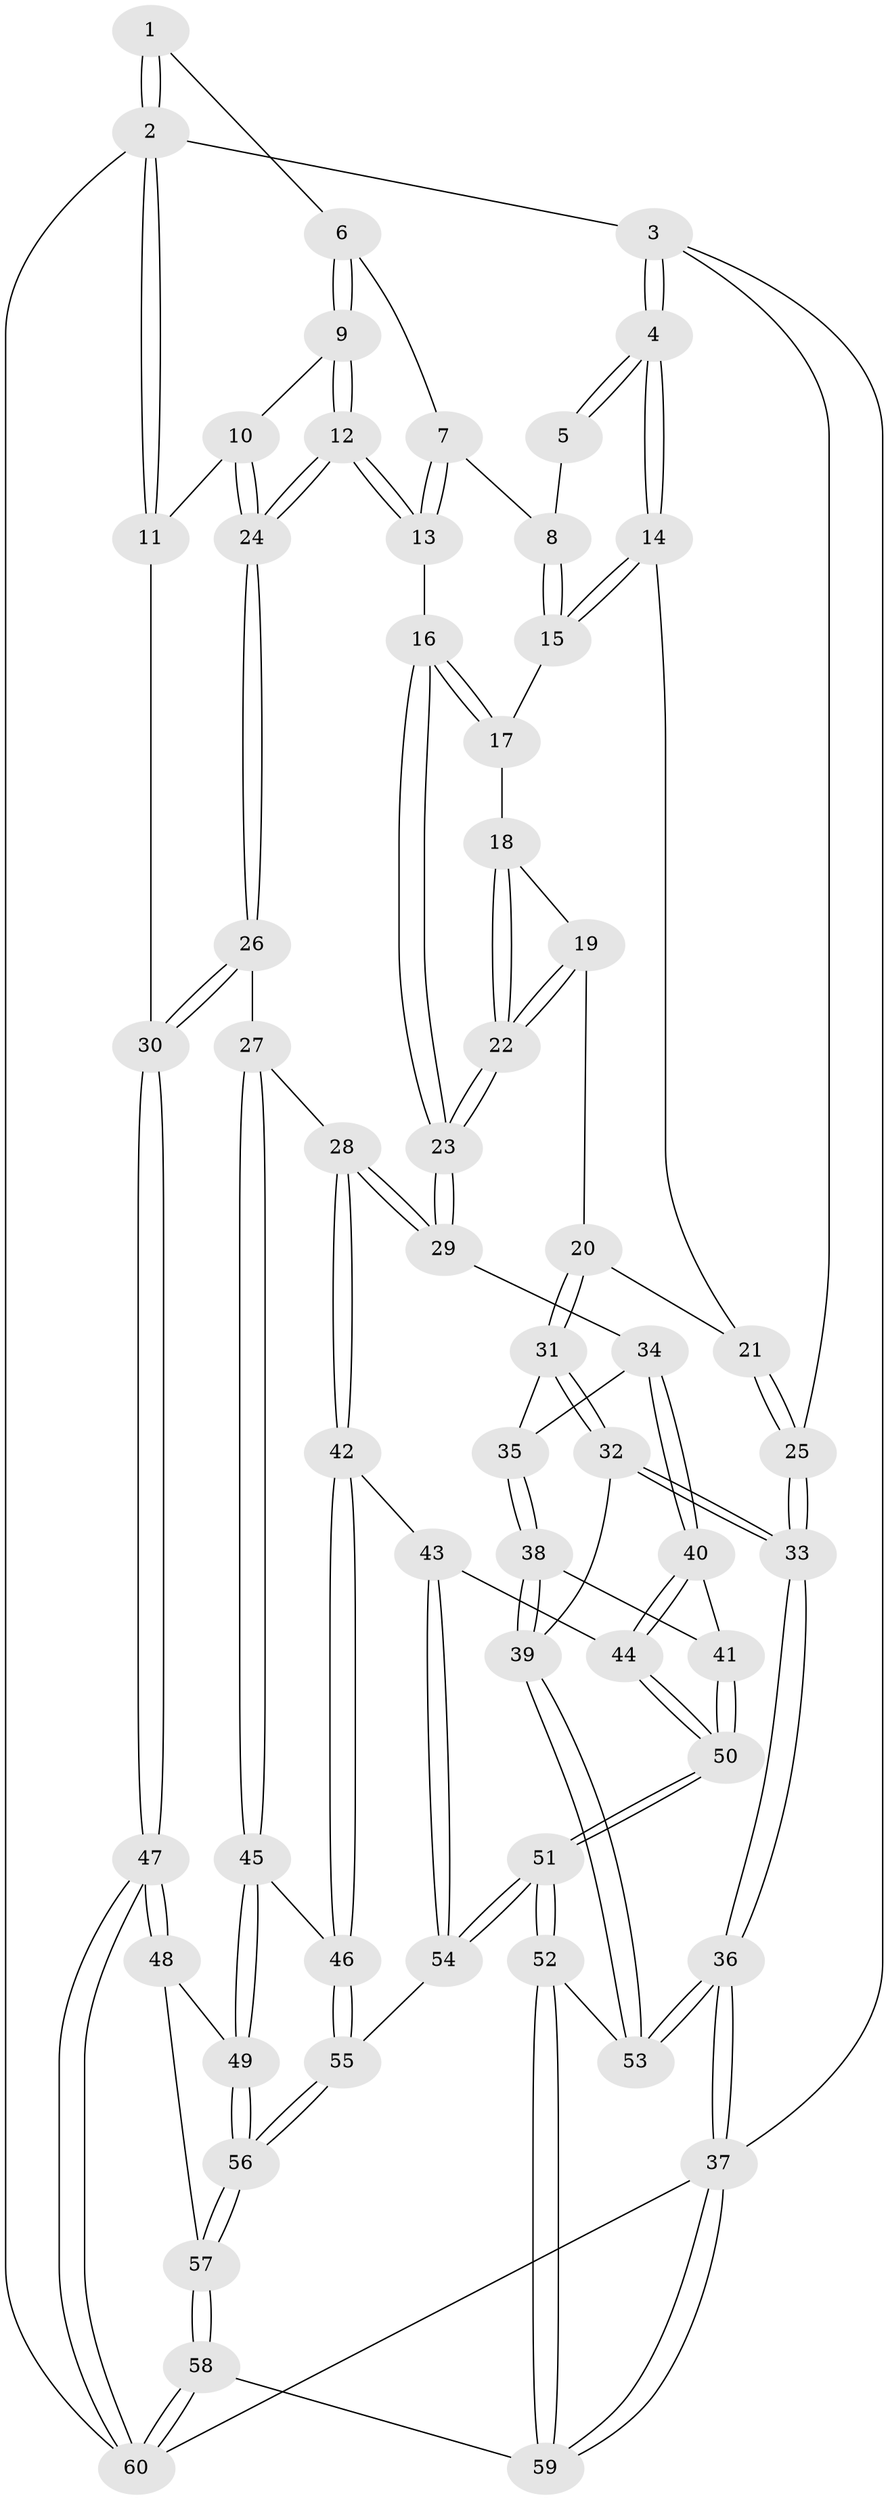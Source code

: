 // coarse degree distribution, {2: 0.023255813953488372, 6: 0.06976744186046512, 4: 0.11627906976744186, 5: 0.023255813953488372, 3: 0.7674418604651163}
// Generated by graph-tools (version 1.1) at 2025/54/03/04/25 22:54:48]
// undirected, 60 vertices, 147 edges
graph export_dot {
  node [color=gray90,style=filled];
  1 [pos="+0.5995009166535319+0"];
  2 [pos="+1+0"];
  3 [pos="+0+0"];
  4 [pos="+0+0"];
  5 [pos="+0.47703298555315665+0"];
  6 [pos="+0.6199053413233314+0"];
  7 [pos="+0.5476735574566467+0.2323384731884877"];
  8 [pos="+0.34989083802340604+0.21634095861394775"];
  9 [pos="+0.7875519843465008+0.23511321065860152"];
  10 [pos="+1+0.1661592278983149"];
  11 [pos="+1+0.08128729987937763"];
  12 [pos="+0.6983665527648152+0.3881535990499919"];
  13 [pos="+0.6925616971007019+0.38833505689300585"];
  14 [pos="+0.2324120038229354+0.25530335575008845"];
  15 [pos="+0.3306036024248907+0.23862943573380008"];
  16 [pos="+0.6209369542624371+0.4125407260295423"];
  17 [pos="+0.3496803085966473+0.26402636404210655"];
  18 [pos="+0.37148835662598434+0.3476020386885585"];
  19 [pos="+0.30944513657585493+0.49184297346871236"];
  20 [pos="+0.19942062284696288+0.48235240770643034"];
  21 [pos="+0.1740698814712346+0.3750429857185503"];
  22 [pos="+0.4583260475828883+0.5390786806786373"];
  23 [pos="+0.4633252019076481+0.5431756082273884"];
  24 [pos="+0.8191989074703664+0.5663967560694424"];
  25 [pos="+0+0.41272980850239854"];
  26 [pos="+0.8397395781864697+0.6119775916128936"];
  27 [pos="+0.8287494851777525+0.6181618849262979"];
  28 [pos="+0.47840486894189116+0.6295667050282835"];
  29 [pos="+0.45871708346517676+0.6069791382687594"];
  30 [pos="+1+0.7439341349729492"];
  31 [pos="+0.17469356715579026+0.5615849097811688"];
  32 [pos="+0.08927108559985934+0.6337542867980911"];
  33 [pos="+0+0.6176788155778287"];
  34 [pos="+0.40903277550215605+0.6336338796781806"];
  35 [pos="+0.3016340448077971+0.6424420997494424"];
  36 [pos="+0+1"];
  37 [pos="+0+1"];
  38 [pos="+0.24910833923403627+0.7747539015460905"];
  39 [pos="+0.16390406373708977+0.7809011194244916"];
  40 [pos="+0.3694777525722494+0.7367616679640212"];
  41 [pos="+0.2795936535845124+0.7911043488550806"];
  42 [pos="+0.5381415429914674+0.7644033136350832"];
  43 [pos="+0.49947502288384976+0.8037549428997559"];
  44 [pos="+0.42080472432643307+0.828100747134496"];
  45 [pos="+0.6272680975284668+0.7892666716171491"];
  46 [pos="+0.619193772860327+0.788511028961125"];
  47 [pos="+1+1"];
  48 [pos="+0.7027839723300005+0.9025673301683268"];
  49 [pos="+0.6760526951832448+0.8766836115794863"];
  50 [pos="+0.3493881456859567+0.8913101559162121"];
  51 [pos="+0.3409730922954519+0.9625732737044492"];
  52 [pos="+0.322606634294189+0.9957013965237863"];
  53 [pos="+0.12636782879182099+0.8663778840817379"];
  54 [pos="+0.5045103554057306+0.9356419294594175"];
  55 [pos="+0.5417423420910731+0.9625534755072923"];
  56 [pos="+0.548512812124049+0.9719621150423966"];
  57 [pos="+0.5685896856801211+1"];
  58 [pos="+0.5806416480616241+1"];
  59 [pos="+0.30715295479042853+1"];
  60 [pos="+1+1"];
  1 -- 2;
  1 -- 2;
  1 -- 6;
  2 -- 3;
  2 -- 11;
  2 -- 11;
  2 -- 60;
  3 -- 4;
  3 -- 4;
  3 -- 25;
  3 -- 37;
  4 -- 5;
  4 -- 5;
  4 -- 14;
  4 -- 14;
  5 -- 8;
  6 -- 7;
  6 -- 9;
  6 -- 9;
  7 -- 8;
  7 -- 13;
  7 -- 13;
  8 -- 15;
  8 -- 15;
  9 -- 10;
  9 -- 12;
  9 -- 12;
  10 -- 11;
  10 -- 24;
  10 -- 24;
  11 -- 30;
  12 -- 13;
  12 -- 13;
  12 -- 24;
  12 -- 24;
  13 -- 16;
  14 -- 15;
  14 -- 15;
  14 -- 21;
  15 -- 17;
  16 -- 17;
  16 -- 17;
  16 -- 23;
  16 -- 23;
  17 -- 18;
  18 -- 19;
  18 -- 22;
  18 -- 22;
  19 -- 20;
  19 -- 22;
  19 -- 22;
  20 -- 21;
  20 -- 31;
  20 -- 31;
  21 -- 25;
  21 -- 25;
  22 -- 23;
  22 -- 23;
  23 -- 29;
  23 -- 29;
  24 -- 26;
  24 -- 26;
  25 -- 33;
  25 -- 33;
  26 -- 27;
  26 -- 30;
  26 -- 30;
  27 -- 28;
  27 -- 45;
  27 -- 45;
  28 -- 29;
  28 -- 29;
  28 -- 42;
  28 -- 42;
  29 -- 34;
  30 -- 47;
  30 -- 47;
  31 -- 32;
  31 -- 32;
  31 -- 35;
  32 -- 33;
  32 -- 33;
  32 -- 39;
  33 -- 36;
  33 -- 36;
  34 -- 35;
  34 -- 40;
  34 -- 40;
  35 -- 38;
  35 -- 38;
  36 -- 37;
  36 -- 37;
  36 -- 53;
  36 -- 53;
  37 -- 59;
  37 -- 59;
  37 -- 60;
  38 -- 39;
  38 -- 39;
  38 -- 41;
  39 -- 53;
  39 -- 53;
  40 -- 41;
  40 -- 44;
  40 -- 44;
  41 -- 50;
  41 -- 50;
  42 -- 43;
  42 -- 46;
  42 -- 46;
  43 -- 44;
  43 -- 54;
  43 -- 54;
  44 -- 50;
  44 -- 50;
  45 -- 46;
  45 -- 49;
  45 -- 49;
  46 -- 55;
  46 -- 55;
  47 -- 48;
  47 -- 48;
  47 -- 60;
  47 -- 60;
  48 -- 49;
  48 -- 57;
  49 -- 56;
  49 -- 56;
  50 -- 51;
  50 -- 51;
  51 -- 52;
  51 -- 52;
  51 -- 54;
  51 -- 54;
  52 -- 53;
  52 -- 59;
  52 -- 59;
  54 -- 55;
  55 -- 56;
  55 -- 56;
  56 -- 57;
  56 -- 57;
  57 -- 58;
  57 -- 58;
  58 -- 59;
  58 -- 60;
  58 -- 60;
}
